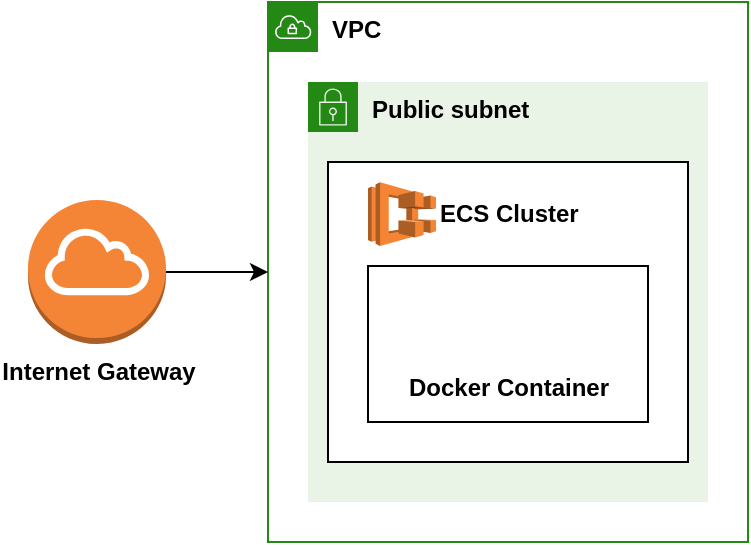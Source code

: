 <mxfile version="13.1.0" type="device"><diagram id="ZLOIrLl3R5oVgXL-vag2" name="Page-1"><mxGraphModel dx="1355" dy="725" grid="1" gridSize="10" guides="1" tooltips="1" connect="1" arrows="1" fold="1" page="1" pageScale="1" pageWidth="827" pageHeight="1169" math="0" shadow="0"><root><mxCell id="0"/><mxCell id="1" parent="0"/><mxCell id="JCxr5A5hNrPolNUaYvTC-1" value="&lt;b&gt;VPC&lt;/b&gt;" style="points=[[0,0],[0.25,0],[0.5,0],[0.75,0],[1,0],[1,0.25],[1,0.5],[1,0.75],[1,1],[0.75,1],[0.5,1],[0.25,1],[0,1],[0,0.75],[0,0.5],[0,0.25]];outlineConnect=0;gradientColor=none;html=1;whiteSpace=wrap;fontSize=12;fontStyle=0;shape=mxgraph.aws4.group;grIcon=mxgraph.aws4.group_vpc;strokeColor=#248814;fillColor=none;verticalAlign=top;align=left;spacingLeft=30;fontColor=#000000;dashed=0;" vertex="1" parent="1"><mxGeometry x="140" y="10" width="240" height="270" as="geometry"/></mxCell><mxCell id="JCxr5A5hNrPolNUaYvTC-2" value="Public subnet" style="points=[[0,0],[0.25,0],[0.5,0],[0.75,0],[1,0],[1,0.25],[1,0.5],[1,0.75],[1,1],[0.75,1],[0.5,1],[0.25,1],[0,1],[0,0.75],[0,0.5],[0,0.25]];outlineConnect=0;gradientColor=none;html=1;whiteSpace=wrap;fontSize=12;fontStyle=1;shape=mxgraph.aws4.group;grIcon=mxgraph.aws4.group_security_group;grStroke=0;strokeColor=#248814;fillColor=#E9F3E6;verticalAlign=top;align=left;spacingLeft=30;fontColor=#000000;dashed=0;" vertex="1" parent="1"><mxGeometry x="160" y="50" width="200" height="210" as="geometry"/></mxCell><mxCell id="JCxr5A5hNrPolNUaYvTC-7" value="" style="rounded=0;whiteSpace=wrap;html=1;align=left;verticalAlign=top;fontStyle=1" vertex="1" parent="1"><mxGeometry x="170" y="90" width="180" height="150" as="geometry"/></mxCell><mxCell id="JCxr5A5hNrPolNUaYvTC-15" style="edgeStyle=orthogonalEdgeStyle;rounded=0;orthogonalLoop=1;jettySize=auto;html=1;entryX=0;entryY=0.5;entryDx=0;entryDy=0;" edge="1" parent="1" source="JCxr5A5hNrPolNUaYvTC-3" target="JCxr5A5hNrPolNUaYvTC-1"><mxGeometry relative="1" as="geometry"/></mxCell><mxCell id="JCxr5A5hNrPolNUaYvTC-3" value="Internet Gateway" style="outlineConnect=0;dashed=0;verticalLabelPosition=bottom;verticalAlign=top;align=center;html=1;shape=mxgraph.aws3.internet_gateway;fillColor=#F58536;gradientColor=none;fontStyle=1" vertex="1" parent="1"><mxGeometry x="20" y="109" width="69" height="72" as="geometry"/></mxCell><mxCell id="JCxr5A5hNrPolNUaYvTC-8" value="ECS Cluster" style="outlineConnect=0;dashed=0;verticalLabelPosition=middle;verticalAlign=middle;align=left;html=1;shape=mxgraph.aws3.ecs;fillColor=#F58534;gradientColor=none;fontStyle=1;labelPosition=right;" vertex="1" parent="1"><mxGeometry x="190" y="100.12" width="34" height="31.88" as="geometry"/></mxCell><mxCell id="JCxr5A5hNrPolNUaYvTC-12" value="" style="rounded=0;whiteSpace=wrap;html=1;align=left;verticalAlign=top;fontStyle=1" vertex="1" parent="1"><mxGeometry x="190" y="142" width="140" height="78" as="geometry"/></mxCell><mxCell id="JCxr5A5hNrPolNUaYvTC-9" value="Docker Container" style="shape=image;html=1;verticalAlign=top;verticalLabelPosition=bottom;labelBackgroundColor=#ffffff;imageAspect=0;aspect=fixed;image=https://cdn3.iconfinder.com/data/icons/logos-and-brands-adobe/512/97_Docker-128.png;fontStyle=1" vertex="1" parent="1"><mxGeometry x="241" y="151" width="38" height="38" as="geometry"/></mxCell></root></mxGraphModel></diagram></mxfile>